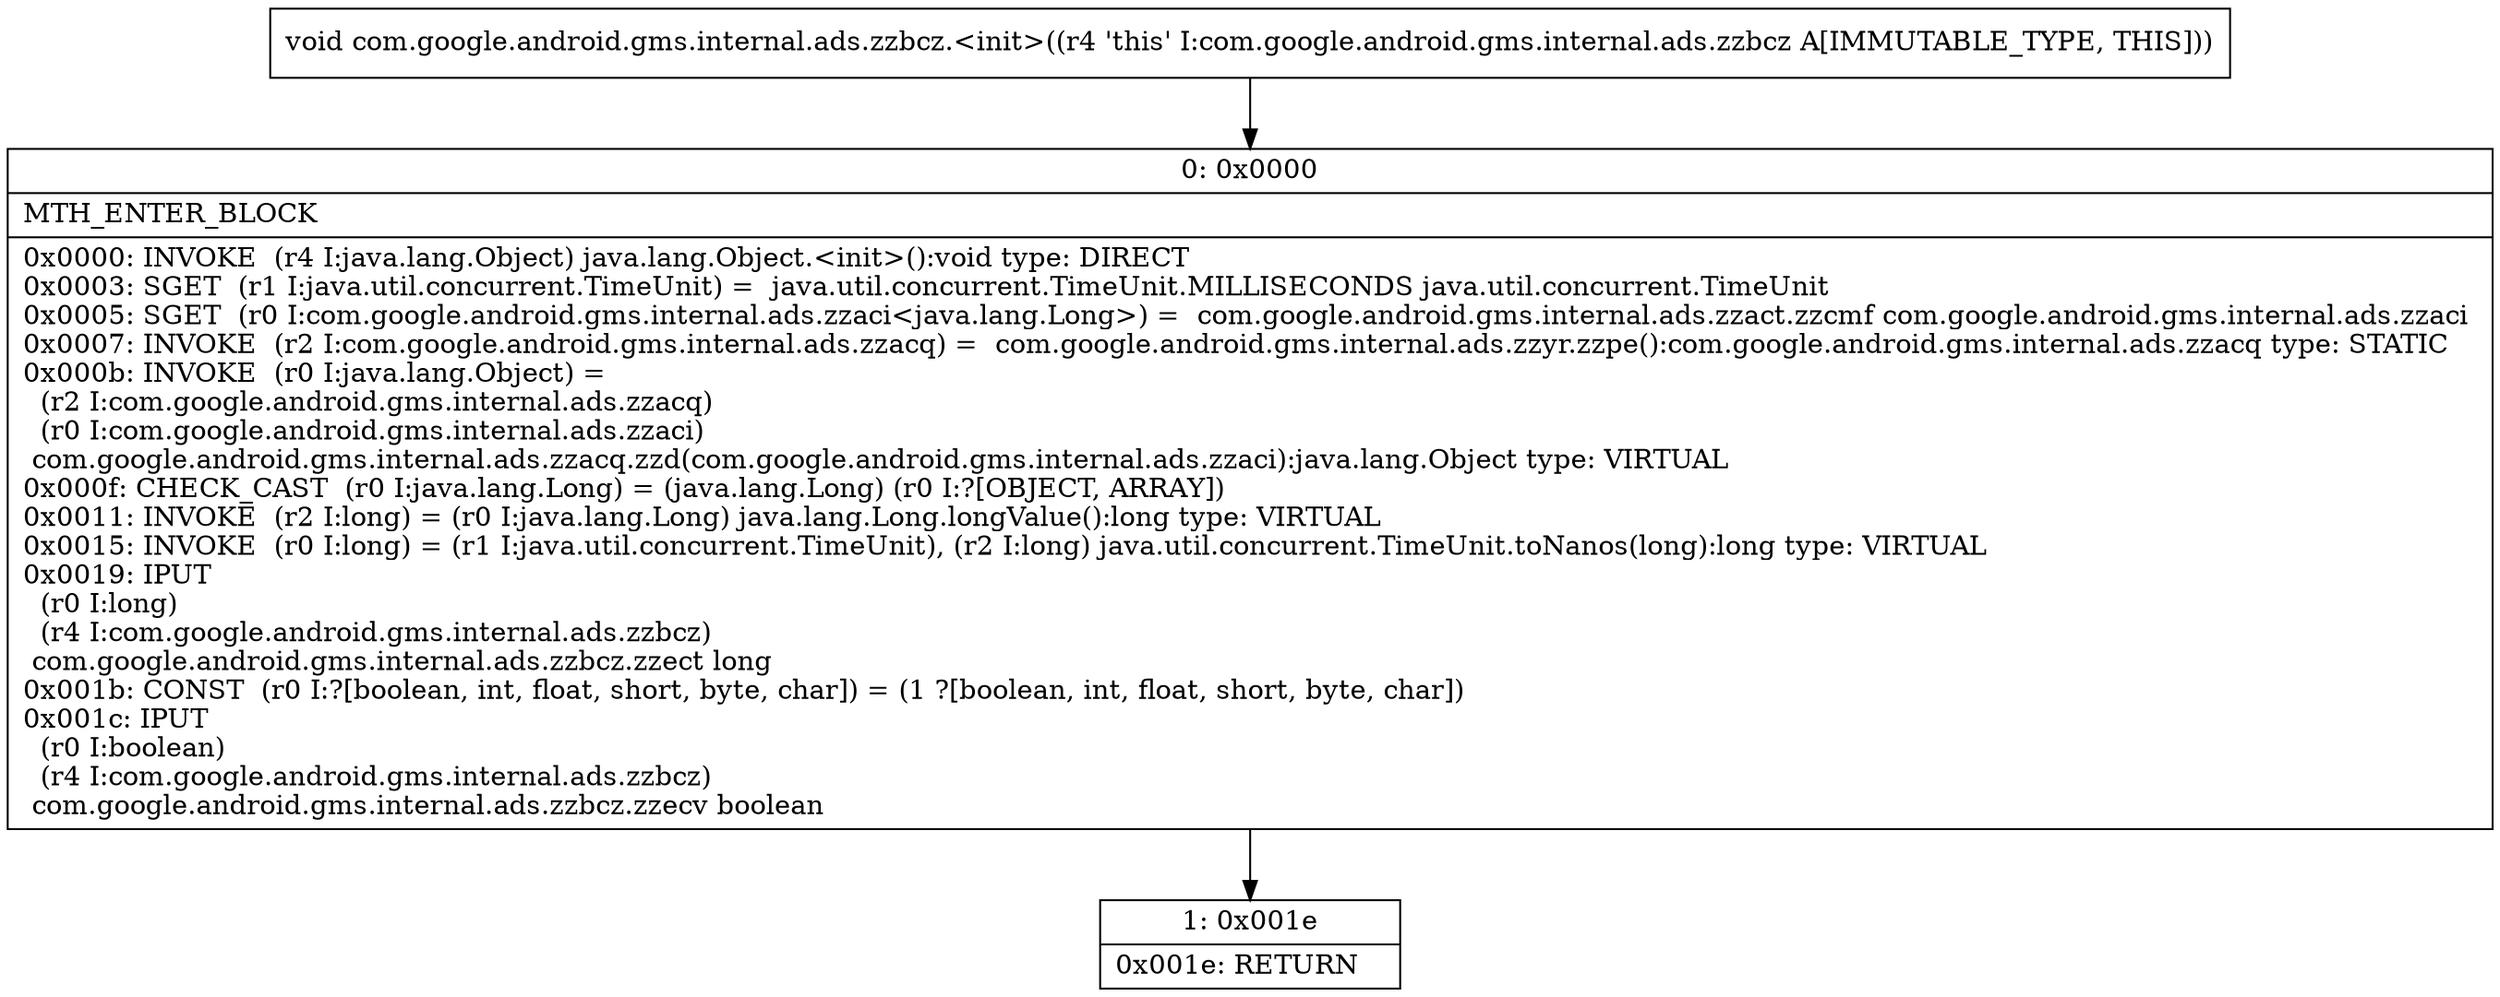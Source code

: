 digraph "CFG forcom.google.android.gms.internal.ads.zzbcz.\<init\>()V" {
Node_0 [shape=record,label="{0\:\ 0x0000|MTH_ENTER_BLOCK\l|0x0000: INVOKE  (r4 I:java.lang.Object) java.lang.Object.\<init\>():void type: DIRECT \l0x0003: SGET  (r1 I:java.util.concurrent.TimeUnit) =  java.util.concurrent.TimeUnit.MILLISECONDS java.util.concurrent.TimeUnit \l0x0005: SGET  (r0 I:com.google.android.gms.internal.ads.zzaci\<java.lang.Long\>) =  com.google.android.gms.internal.ads.zzact.zzcmf com.google.android.gms.internal.ads.zzaci \l0x0007: INVOKE  (r2 I:com.google.android.gms.internal.ads.zzacq) =  com.google.android.gms.internal.ads.zzyr.zzpe():com.google.android.gms.internal.ads.zzacq type: STATIC \l0x000b: INVOKE  (r0 I:java.lang.Object) = \l  (r2 I:com.google.android.gms.internal.ads.zzacq)\l  (r0 I:com.google.android.gms.internal.ads.zzaci)\l com.google.android.gms.internal.ads.zzacq.zzd(com.google.android.gms.internal.ads.zzaci):java.lang.Object type: VIRTUAL \l0x000f: CHECK_CAST  (r0 I:java.lang.Long) = (java.lang.Long) (r0 I:?[OBJECT, ARRAY]) \l0x0011: INVOKE  (r2 I:long) = (r0 I:java.lang.Long) java.lang.Long.longValue():long type: VIRTUAL \l0x0015: INVOKE  (r0 I:long) = (r1 I:java.util.concurrent.TimeUnit), (r2 I:long) java.util.concurrent.TimeUnit.toNanos(long):long type: VIRTUAL \l0x0019: IPUT  \l  (r0 I:long)\l  (r4 I:com.google.android.gms.internal.ads.zzbcz)\l com.google.android.gms.internal.ads.zzbcz.zzect long \l0x001b: CONST  (r0 I:?[boolean, int, float, short, byte, char]) = (1 ?[boolean, int, float, short, byte, char]) \l0x001c: IPUT  \l  (r0 I:boolean)\l  (r4 I:com.google.android.gms.internal.ads.zzbcz)\l com.google.android.gms.internal.ads.zzbcz.zzecv boolean \l}"];
Node_1 [shape=record,label="{1\:\ 0x001e|0x001e: RETURN   \l}"];
MethodNode[shape=record,label="{void com.google.android.gms.internal.ads.zzbcz.\<init\>((r4 'this' I:com.google.android.gms.internal.ads.zzbcz A[IMMUTABLE_TYPE, THIS])) }"];
MethodNode -> Node_0;
Node_0 -> Node_1;
}

